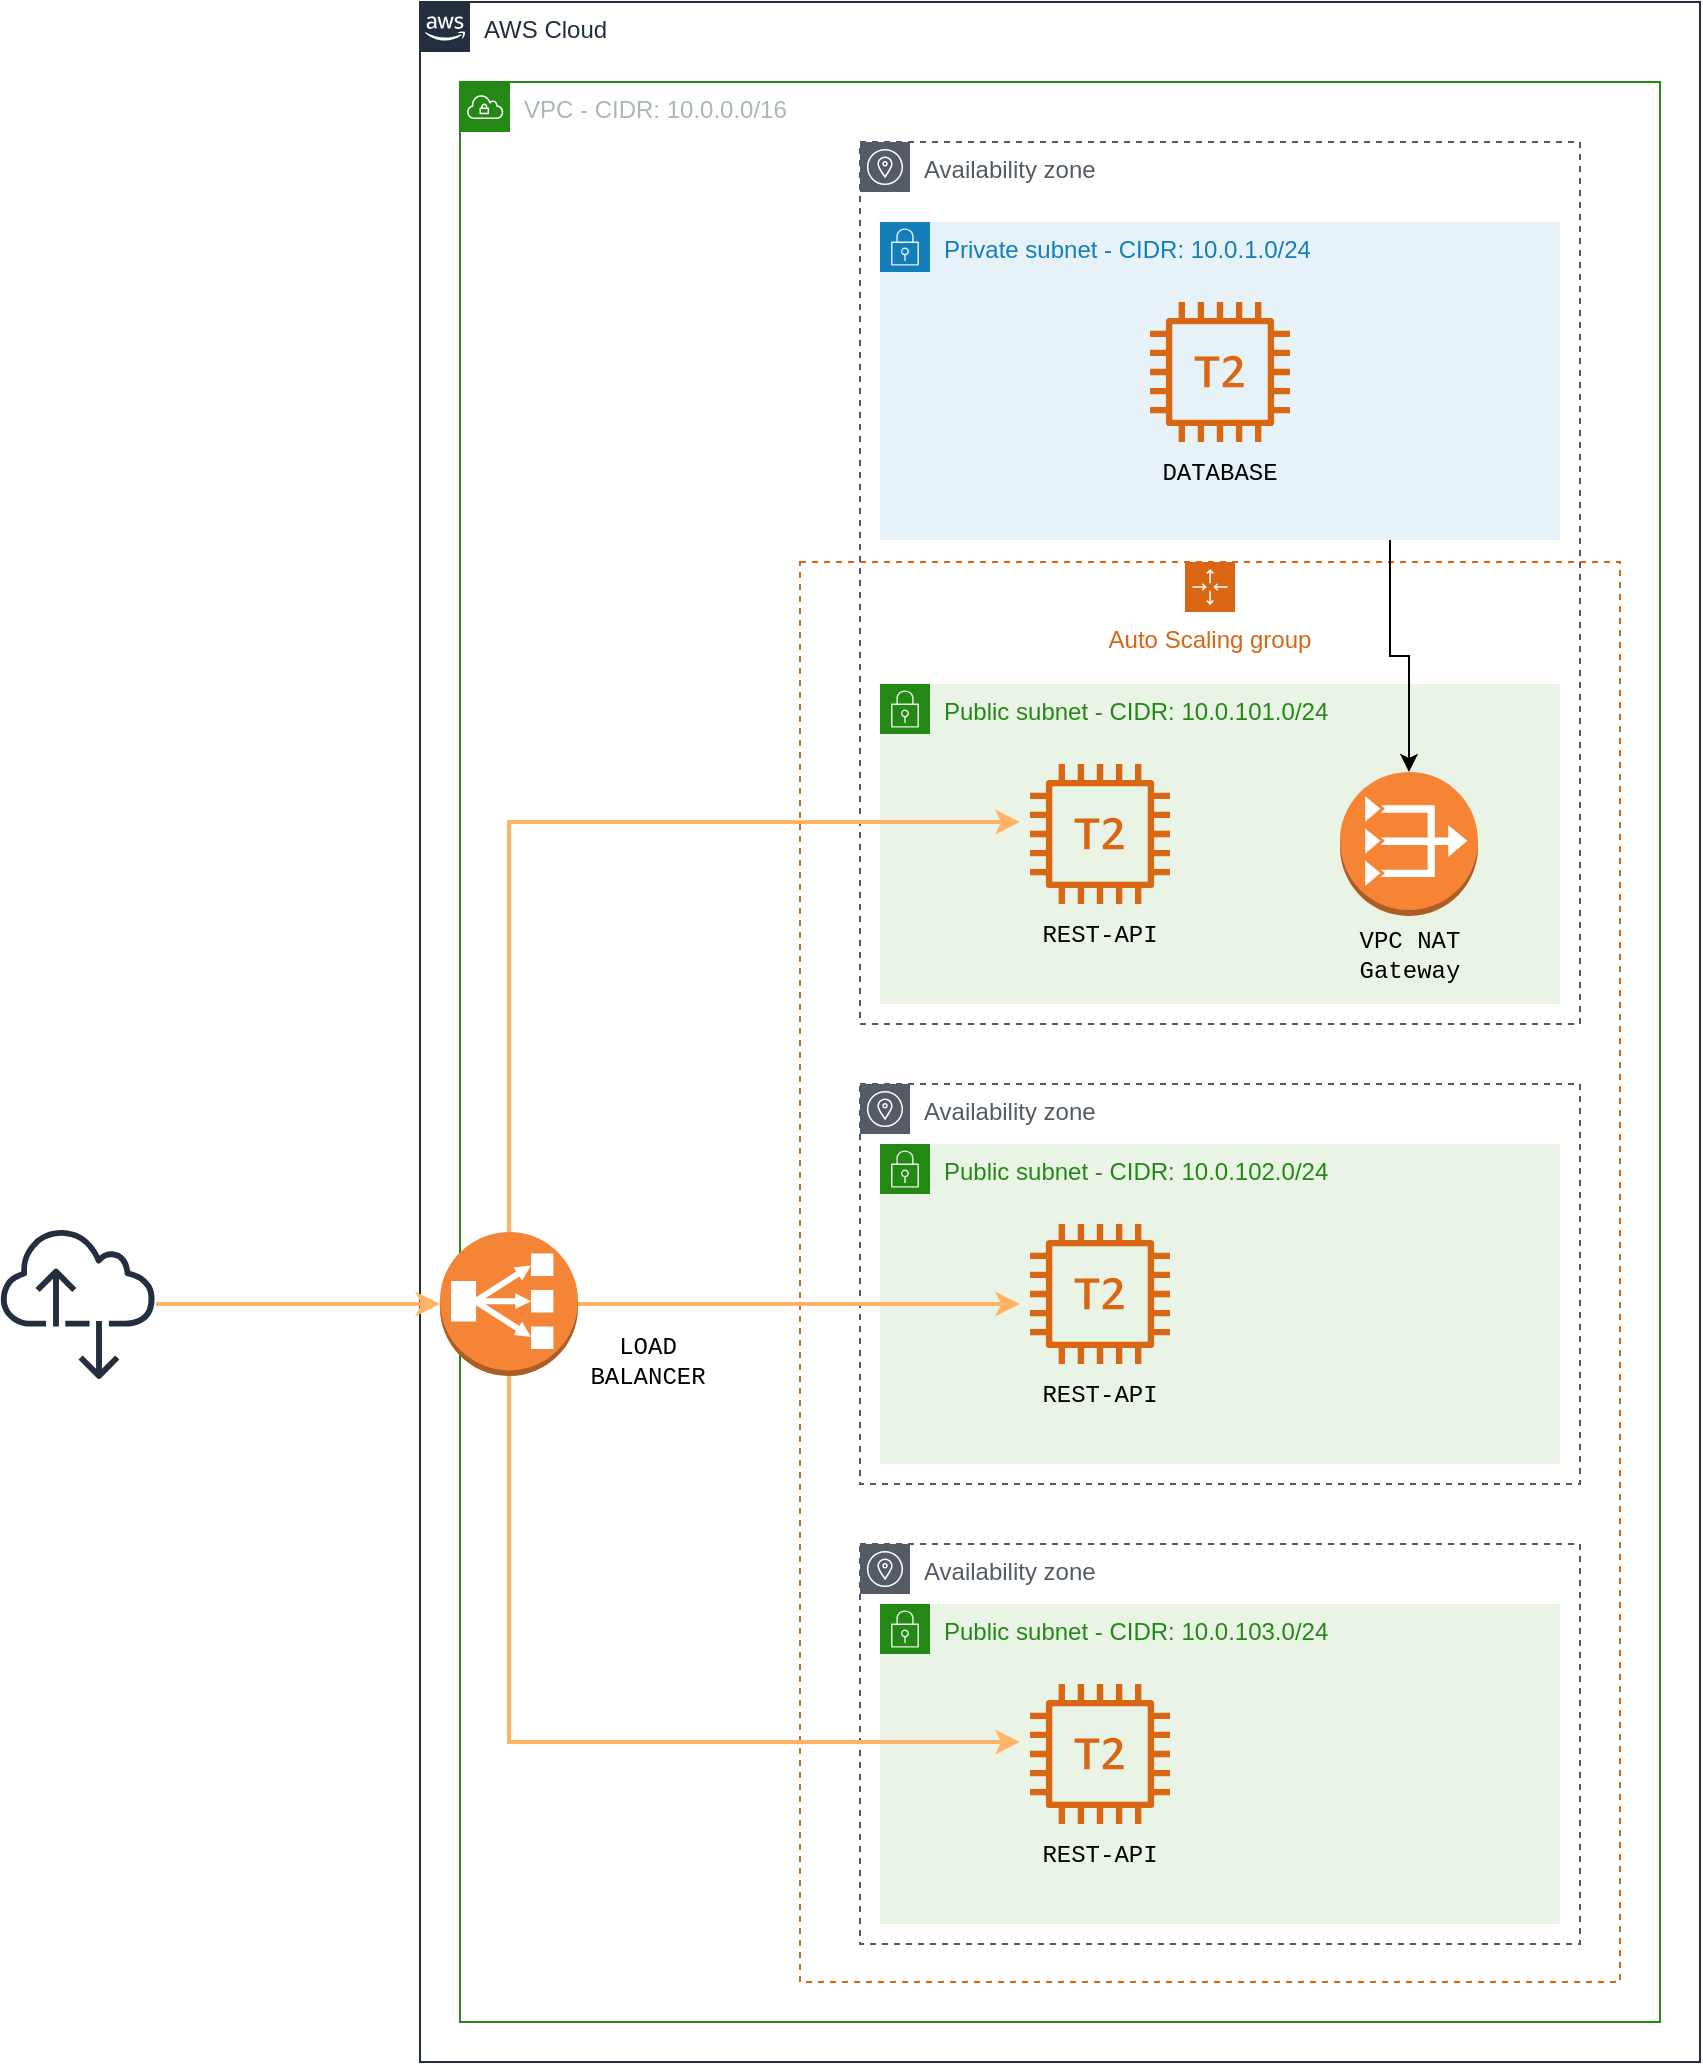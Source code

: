 <mxfile version="13.9.3" type="device"><diagram id="Ht1M8jgEwFfnCIfOTk4-" name="Page-1"><mxGraphModel dx="2031" dy="1094" grid="1" gridSize="10" guides="1" tooltips="1" connect="1" arrows="1" fold="1" page="1" pageScale="1" pageWidth="1654" pageHeight="1169" math="0" shadow="0"><root><mxCell id="0"/><mxCell id="1" parent="0"/><mxCell id="-RAuFt9JypqqXRRof5uG-70" value="AWS Cloud" style="points=[[0,0],[0.25,0],[0.5,0],[0.75,0],[1,0],[1,0.25],[1,0.5],[1,0.75],[1,1],[0.75,1],[0.5,1],[0.25,1],[0,1],[0,0.75],[0,0.5],[0,0.25]];outlineConnect=0;gradientColor=none;html=1;whiteSpace=wrap;fontSize=12;fontStyle=0;shape=mxgraph.aws4.group;grIcon=mxgraph.aws4.group_aws_cloud_alt;strokeColor=#232F3E;fillColor=none;verticalAlign=top;align=left;spacingLeft=30;fontColor=#232F3E;dashed=0;" vertex="1" parent="1"><mxGeometry x="250" y="40" width="640" height="1030" as="geometry"/></mxCell><mxCell id="-RAuFt9JypqqXRRof5uG-69" value="VPC - CIDR: &lt;span class=&quot;pl-s&quot;&gt;&lt;span class=&quot;pl-pds&quot;&gt;&lt;/span&gt;10.0.0.0/16&lt;span class=&quot;pl-pds&quot;&gt;&lt;/span&gt;&lt;/span&gt;" style="points=[[0,0],[0.25,0],[0.5,0],[0.75,0],[1,0],[1,0.25],[1,0.5],[1,0.75],[1,1],[0.75,1],[0.5,1],[0.25,1],[0,1],[0,0.75],[0,0.5],[0,0.25]];outlineConnect=0;gradientColor=none;html=1;whiteSpace=wrap;fontSize=12;fontStyle=0;shape=mxgraph.aws4.group;grIcon=mxgraph.aws4.group_vpc;strokeColor=#248814;fillColor=none;verticalAlign=top;align=left;spacingLeft=30;fontColor=#AAB7B8;dashed=0;" vertex="1" parent="1"><mxGeometry x="270" y="80" width="600" height="970" as="geometry"/></mxCell><mxCell id="-RAuFt9JypqqXRRof5uG-7" value="Auto Scaling group" style="points=[[0,0],[0.25,0],[0.5,0],[0.75,0],[1,0],[1,0.25],[1,0.5],[1,0.75],[1,1],[0.75,1],[0.5,1],[0.25,1],[0,1],[0,0.75],[0,0.5],[0,0.25]];outlineConnect=0;gradientColor=none;html=1;whiteSpace=wrap;fontSize=12;fontStyle=0;shape=mxgraph.aws4.groupCenter;grIcon=mxgraph.aws4.group_auto_scaling_group;grStroke=1;strokeColor=#D86613;fillColor=none;verticalAlign=top;align=center;fontColor=#D86613;dashed=1;spacingTop=25;" vertex="1" parent="1"><mxGeometry x="440" y="320" width="410" height="710" as="geometry"/></mxCell><mxCell id="-RAuFt9JypqqXRRof5uG-41" value="Availability zone" style="outlineConnect=0;gradientColor=none;html=1;whiteSpace=wrap;fontSize=12;fontStyle=0;shape=mxgraph.aws4.group;grIcon=mxgraph.aws4.group_availability_zone;strokeColor=#545B64;fillColor=none;verticalAlign=top;align=left;spacingLeft=30;fontColor=#545B64;dashed=1;" vertex="1" parent="1"><mxGeometry x="470" y="811" width="360" height="200" as="geometry"/></mxCell><mxCell id="-RAuFt9JypqqXRRof5uG-37" value="Availability zone" style="outlineConnect=0;gradientColor=none;html=1;whiteSpace=wrap;fontSize=12;fontStyle=0;shape=mxgraph.aws4.group;grIcon=mxgraph.aws4.group_availability_zone;strokeColor=#545B64;fillColor=none;verticalAlign=top;align=left;spacingLeft=30;fontColor=#545B64;dashed=1;" vertex="1" parent="1"><mxGeometry x="470" y="581" width="360" height="200" as="geometry"/></mxCell><mxCell id="-RAuFt9JypqqXRRof5uG-9" value="Availability zone" style="outlineConnect=0;gradientColor=none;html=1;whiteSpace=wrap;fontSize=12;fontStyle=0;shape=mxgraph.aws4.group;grIcon=mxgraph.aws4.group_availability_zone;strokeColor=#545B64;fillColor=none;verticalAlign=top;align=left;spacingLeft=30;fontColor=#545B64;dashed=1;" vertex="1" parent="1"><mxGeometry x="470" y="110" width="360" height="441" as="geometry"/></mxCell><mxCell id="-RAuFt9JypqqXRRof5uG-45" value="Private subnet - CIDR: &lt;span class=&quot;pl-s&quot;&gt;10.0.1.0/24&lt;span class=&quot;pl-pds&quot;&gt;&lt;/span&gt;&lt;/span&gt;" style="points=[[0,0],[0.25,0],[0.5,0],[0.75,0],[1,0],[1,0.25],[1,0.5],[1,0.75],[1,1],[0.75,1],[0.5,1],[0.25,1],[0,1],[0,0.75],[0,0.5],[0,0.25]];outlineConnect=0;gradientColor=none;html=1;whiteSpace=wrap;fontSize=12;fontStyle=0;shape=mxgraph.aws4.group;grIcon=mxgraph.aws4.group_security_group;grStroke=0;strokeColor=#147EBA;fillColor=#E6F2F8;verticalAlign=top;align=left;spacingLeft=30;fontColor=#147EBA;dashed=0;" vertex="1" parent="1"><mxGeometry x="480" y="150" width="340" height="159" as="geometry"/></mxCell><mxCell id="-RAuFt9JypqqXRRof5uG-25" value="Public subnet - CIDR: &lt;span class=&quot;pl-s&quot;&gt;&lt;span class=&quot;pl-pds&quot;&gt;&lt;/span&gt;10.0.101.0/24&lt;/span&gt;" style="points=[[0,0],[0.25,0],[0.5,0],[0.75,0],[1,0],[1,0.25],[1,0.5],[1,0.75],[1,1],[0.75,1],[0.5,1],[0.25,1],[0,1],[0,0.75],[0,0.5],[0,0.25]];outlineConnect=0;gradientColor=none;html=1;whiteSpace=wrap;fontSize=12;fontStyle=0;shape=mxgraph.aws4.group;grIcon=mxgraph.aws4.group_security_group;grStroke=0;strokeColor=#248814;fillColor=#E9F3E6;verticalAlign=top;align=left;spacingLeft=30;fontColor=#248814;dashed=0;" vertex="1" parent="1"><mxGeometry x="480" y="381" width="340" height="160" as="geometry"/></mxCell><mxCell id="-RAuFt9JypqqXRRof5uG-14" value="REST-API" style="text;html=1;strokeColor=none;fillColor=none;align=center;verticalAlign=middle;whiteSpace=wrap;rounded=0;fontFamily=Courier New;" vertex="1" parent="1"><mxGeometry x="555" y="497.04" width="70" height="20" as="geometry"/></mxCell><mxCell id="-RAuFt9JypqqXRRof5uG-19" value="" style="outlineConnect=0;fontColor=#232F3E;gradientColor=none;fillColor=#D86613;strokeColor=none;dashed=0;verticalLabelPosition=bottom;verticalAlign=top;align=center;html=1;fontSize=12;fontStyle=0;aspect=fixed;pointerEvents=1;shape=mxgraph.aws4.t2_instance;" vertex="1" parent="1"><mxGeometry x="615.003" y="190.001" width="70" height="70" as="geometry"/></mxCell><mxCell id="-RAuFt9JypqqXRRof5uG-20" value="DATABASE" style="text;html=1;strokeColor=none;fillColor=none;align=center;verticalAlign=middle;whiteSpace=wrap;rounded=0;fontFamily=Courier New;" vertex="1" parent="1"><mxGeometry x="615" y="266.04" width="70" height="20" as="geometry"/></mxCell><mxCell id="-RAuFt9JypqqXRRof5uG-65" style="edgeStyle=orthogonalEdgeStyle;rounded=0;orthogonalLoop=1;jettySize=auto;html=1;strokeColor=#FFB366;strokeWidth=2;fontFamily=Courier New;fontSize=18;" edge="1" parent="1" source="-RAuFt9JypqqXRRof5uG-24"><mxGeometry relative="1" as="geometry"><mxPoint x="550" y="450" as="targetPoint"/><Array as="points"><mxPoint x="294" y="450"/></Array></mxGeometry></mxCell><mxCell id="-RAuFt9JypqqXRRof5uG-34" value="Public subnet - CIDR: &lt;span class=&quot;pl-s&quot;&gt;&lt;span class=&quot;pl-pds&quot;&gt;&lt;/span&gt;10.0.102.0/24&lt;/span&gt;" style="points=[[0,0],[0.25,0],[0.5,0],[0.75,0],[1,0],[1,0.25],[1,0.5],[1,0.75],[1,1],[0.75,1],[0.5,1],[0.25,1],[0,1],[0,0.75],[0,0.5],[0,0.25]];outlineConnect=0;gradientColor=none;html=1;whiteSpace=wrap;fontSize=12;fontStyle=0;shape=mxgraph.aws4.group;grIcon=mxgraph.aws4.group_security_group;grStroke=0;strokeColor=#248814;fillColor=#E9F3E6;verticalAlign=top;align=left;spacingLeft=30;fontColor=#248814;dashed=0;" vertex="1" parent="1"><mxGeometry x="480" y="611" width="340" height="160" as="geometry"/></mxCell><mxCell id="-RAuFt9JypqqXRRof5uG-35" value="" style="outlineConnect=0;fontColor=#232F3E;gradientColor=none;fillColor=#D86613;strokeColor=none;dashed=0;verticalLabelPosition=bottom;verticalAlign=top;align=center;html=1;fontSize=12;fontStyle=0;aspect=fixed;pointerEvents=1;shape=mxgraph.aws4.t2_instance;" vertex="1" parent="1"><mxGeometry x="555.003" y="651.001" width="70" height="70" as="geometry"/></mxCell><mxCell id="-RAuFt9JypqqXRRof5uG-36" value="REST-API" style="text;html=1;strokeColor=none;fillColor=none;align=center;verticalAlign=middle;whiteSpace=wrap;rounded=0;fontFamily=Courier New;" vertex="1" parent="1"><mxGeometry x="555" y="727.04" width="70" height="20" as="geometry"/></mxCell><mxCell id="-RAuFt9JypqqXRRof5uG-38" value="Public subnet - CIDR: &lt;span class=&quot;pl-s&quot;&gt;&lt;span class=&quot;pl-pds&quot;&gt;&lt;/span&gt;10.0.103.0/24&lt;/span&gt;" style="points=[[0,0],[0.25,0],[0.5,0],[0.75,0],[1,0],[1,0.25],[1,0.5],[1,0.75],[1,1],[0.75,1],[0.5,1],[0.25,1],[0,1],[0,0.75],[0,0.5],[0,0.25]];outlineConnect=0;gradientColor=none;html=1;whiteSpace=wrap;fontSize=12;fontStyle=0;shape=mxgraph.aws4.group;grIcon=mxgraph.aws4.group_security_group;grStroke=0;strokeColor=#248814;fillColor=#E9F3E6;verticalAlign=top;align=left;spacingLeft=30;fontColor=#248814;dashed=0;" vertex="1" parent="1"><mxGeometry x="480" y="841" width="340" height="160" as="geometry"/></mxCell><mxCell id="-RAuFt9JypqqXRRof5uG-39" value="" style="outlineConnect=0;fontColor=#232F3E;gradientColor=none;fillColor=#D86613;strokeColor=none;dashed=0;verticalLabelPosition=bottom;verticalAlign=top;align=center;html=1;fontSize=12;fontStyle=0;aspect=fixed;pointerEvents=1;shape=mxgraph.aws4.t2_instance;" vertex="1" parent="1"><mxGeometry x="555.003" y="881.001" width="70" height="70" as="geometry"/></mxCell><mxCell id="-RAuFt9JypqqXRRof5uG-40" value="REST-API" style="text;html=1;strokeColor=none;fillColor=none;align=center;verticalAlign=middle;whiteSpace=wrap;rounded=0;fontFamily=Courier New;" vertex="1" parent="1"><mxGeometry x="555" y="957.04" width="70" height="20" as="geometry"/></mxCell><mxCell id="-RAuFt9JypqqXRRof5uG-42" value="" style="outlineConnect=0;dashed=0;verticalLabelPosition=bottom;verticalAlign=top;align=center;html=1;shape=mxgraph.aws3.vpc_nat_gateway;fillColor=#F58534;gradientColor=none;fontFamily=Courier New;fontSize=18;" vertex="1" parent="1"><mxGeometry x="710" y="425" width="69" height="72" as="geometry"/></mxCell><mxCell id="-RAuFt9JypqqXRRof5uG-43" value="VPC NAT Gateway" style="text;html=1;strokeColor=none;fillColor=none;align=center;verticalAlign=middle;whiteSpace=wrap;rounded=0;fontFamily=Courier New;" vertex="1" parent="1"><mxGeometry x="709.5" y="507.04" width="70" height="20" as="geometry"/></mxCell><mxCell id="-RAuFt9JypqqXRRof5uG-51" style="edgeStyle=orthogonalEdgeStyle;rounded=0;orthogonalLoop=1;jettySize=auto;html=1;fontFamily=Courier New;fontSize=18;exitX=0.75;exitY=1;exitDx=0;exitDy=0;" edge="1" parent="1" source="-RAuFt9JypqqXRRof5uG-45" target="-RAuFt9JypqqXRRof5uG-42"><mxGeometry relative="1" as="geometry"/></mxCell><mxCell id="-RAuFt9JypqqXRRof5uG-4" value="" style="outlineConnect=0;fontColor=#232F3E;gradientColor=none;fillColor=#D86613;strokeColor=none;dashed=0;verticalLabelPosition=bottom;verticalAlign=top;align=center;html=1;fontSize=12;fontStyle=0;aspect=fixed;pointerEvents=1;shape=mxgraph.aws4.t2_instance;" vertex="1" parent="1"><mxGeometry x="555.003" y="421.001" width="70" height="70" as="geometry"/></mxCell><mxCell id="-RAuFt9JypqqXRRof5uG-64" style="edgeStyle=orthogonalEdgeStyle;rounded=0;orthogonalLoop=1;jettySize=auto;html=1;strokeColor=#FFB366;strokeWidth=2;fontFamily=Courier New;fontSize=18;" edge="1" parent="1" source="-RAuFt9JypqqXRRof5uG-24"><mxGeometry relative="1" as="geometry"><mxPoint x="550" y="691.04" as="targetPoint"/></mxGeometry></mxCell><mxCell id="-RAuFt9JypqqXRRof5uG-66" style="edgeStyle=orthogonalEdgeStyle;rounded=0;orthogonalLoop=1;jettySize=auto;html=1;strokeColor=#FFB366;strokeWidth=2;fontFamily=Courier New;fontSize=18;" edge="1" parent="1" source="-RAuFt9JypqqXRRof5uG-24"><mxGeometry relative="1" as="geometry"><mxPoint x="550" y="910" as="targetPoint"/><Array as="points"><mxPoint x="294" y="910"/></Array></mxGeometry></mxCell><mxCell id="-RAuFt9JypqqXRRof5uG-67" value="LOAD BALANCER" style="text;html=1;strokeColor=none;fillColor=none;align=center;verticalAlign=middle;whiteSpace=wrap;rounded=0;fontFamily=Courier New;" vertex="1" parent="1"><mxGeometry x="329" y="710" width="70" height="20" as="geometry"/></mxCell><mxCell id="-RAuFt9JypqqXRRof5uG-24" value="" style="outlineConnect=0;dashed=0;verticalLabelPosition=bottom;verticalAlign=top;align=center;html=1;shape=mxgraph.aws3.classic_load_balancer;fillColor=#F58536;gradientColor=none;direction=east;" vertex="1" parent="1"><mxGeometry x="260" y="655.04" width="69" height="72" as="geometry"/></mxCell><mxCell id="-RAuFt9JypqqXRRof5uG-72" style="edgeStyle=orthogonalEdgeStyle;rounded=0;orthogonalLoop=1;jettySize=auto;html=1;strokeColor=#FFB366;strokeWidth=2;fontFamily=Courier New;fontSize=18;" edge="1" parent="1" source="-RAuFt9JypqqXRRof5uG-71" target="-RAuFt9JypqqXRRof5uG-24"><mxGeometry relative="1" as="geometry"><mxPoint x="200" y="700" as="targetPoint"/></mxGeometry></mxCell><mxCell id="-RAuFt9JypqqXRRof5uG-71" value="" style="outlineConnect=0;fontColor=#232F3E;gradientColor=none;fillColor=#232F3E;strokeColor=none;dashed=0;verticalLabelPosition=bottom;verticalAlign=top;align=center;html=1;fontSize=12;fontStyle=0;aspect=fixed;pointerEvents=1;shape=mxgraph.aws4.internet_alt2;" vertex="1" parent="1"><mxGeometry x="40" y="652" width="78" height="78" as="geometry"/></mxCell></root></mxGraphModel></diagram></mxfile>